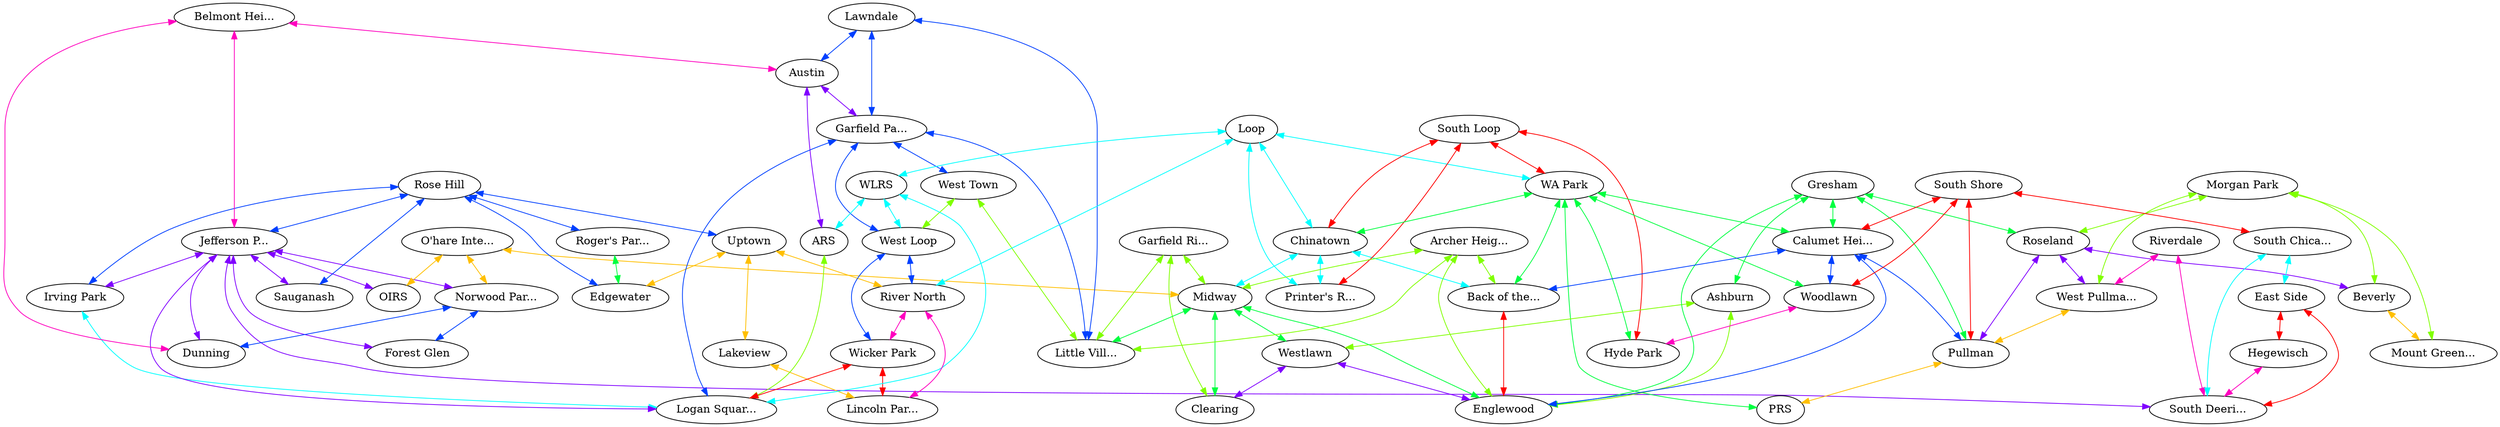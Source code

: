 graph x {
"Dunning" [pos="2.09722222222222,-2.15277777777778",label="Dunning"]
"Forest Glen" [pos="2.875,-0.708333333333333",label="Forest Glen"]
"Irving Park" [pos="4.56944444444444,-2.23611111111111",label="Irving Park"]
"Jefferson Park" [pos="3.75,-2.06944444444444",label="Jefferson P..."]
"Norwood Park" [pos="2.84722222222222,-1.16666666666667",label="Norwood Par..."]
"O'hare International" [pos="0.527777777777778,-1.08333333333333",label="O'hare Inte..."]
"Sauganash" [pos="4.36111111111111,-1.15277777777778",label="Sauganash"]
"OIRS" [pos="0.958333333333333,-1.70833333333333",label="OIRS"]
"Edgewater" [pos="5.5,-1.15277777777778",label="Edgewater"]
"Lakeview" [pos="5.51388888888889,-2.18055555555556",label="Lakeview"]
"Roger's Park" [pos="5.27777777777778,-0.541666666666667",label="Roger's Par..."]
"Rose Hill" [pos="4.875,-1.27777777777778",label="Rose Hill"]
"Uptown" [pos="5.44444444444444,-1.65277777777778",label="Uptown"]
"Austin" [pos="3.51388888888889,-3.08333333333333",label="Austin"]
"Belmont Heights" [pos="2.77777777777778,-2.58333333333333",label="Belmont Hei..."]
"Garfield Park" [pos="4.05555555555556,-3.47222222222222",label="Garfield Pa..."]
"Lawndale" [pos="4.09722222222222,-4.08333333333333",label="Lawndale"]
"ARS" [pos="3.47222222222222,-3.72222222222222",label="ARS"]
"Logan Square" [pos="4.48611111111111,-2.91666666666667",label="Logan Squar..."]
"West Loop" [pos="5.11111111111111,-3.52777777777778",label="West Loop"]
"West Town" [pos="5.125,-4.22222222222222",label="West Town"]
"Wicker Park" [pos="5.19444444444444,-2.75",label="Wicker Park"]
"WLRS" [pos="5.61111111111111,-3.5",label="WLRS"]
"Chinatown" [pos="5.86111111111111,-4.26388888888889",label="Chinatown"]
"Hyde Park" [pos="7,-5.02777777777778",label="Hyde Park"]
"Lincoln Park" [pos="6.02777777777778,-2.58333333333333",label="Lincoln Par..."]
"Loop" [pos="6.36111111111111,-3.55555555555556",label="Loop"]
"Printer's Row" [pos="6.56944444444444,-4.05555555555556",label="Printer's R..."]
"River North" [pos="6.09722222222222,-3.02777777777778",label="River North"]
"South Loop" [pos="6.61111111111111,-4.45833333333333",label="South Loop"]
"WA Park" [pos="6.5,-5.01388888888889",label="WA Park"]
"Ashburn" [pos="4.80555555555556,-6.05555555555556",label="Ashburn"]
"Clearing" [pos="3.75,-5.51388888888889",label="Clearing"]
"Englewood" [pos="5.33333333333333,-5.625",label="Englewood"]
"Garfield Ridge" [pos="3.80555555555556,-4.90277777777778",label="Garfield Ri..."]
"Gresham" [pos="5.52777777777778,-6.15277777777778",label="Gresham"]
"Little Village" [pos="4.61111111111111,-4.22222222222222",label="Little Vill..."]
"Midway" [pos="4.58333333333333,-5.36111111111111",label="Midway"]
"Westlawn" [pos="4.27777777777778,-5.97222222222222",label="Westlawn"]
"Beverly" [pos="5.36111111111111,-6.76388888888889",label="Beverly"]
"Morgan Park" [pos="5.31944444444444,-7.44444444444444",label="Morgan Park"]
"Mount Greenwood" [pos="4.61111111111111,-7.18055555555556",label="Mount Green..."]
"Roseland" [pos="5.79166666666667,-6.90277777777778",label="Roseland"]
"Archer Heights" [pos="5.02777777777778,-5",label="Archer Heig..."]
"Back of the Yards" [pos="5.61111111111111,-5.08333333333333",label="Back of the..."]
"Calumet Heights" [pos="6.06944444444444,-5.58333333333333",label="Calumet Hei..."]
"Pullman" [pos="6.30555555555556,-6.68055555555556",label="Pullman"]
"Riverdale" [pos="6.58333333333333,-7.98611111111111",label="Riverdale"]
"South Shore" [pos="7.23611111111111,-6.18055555555556",label="South Shore"]
"West Pullman" [pos="6.09722222222222,-7.81944444444444",label="West Pullma..."]
"Woodlawn" [pos="7.04166666666667,-5.48611111111111",label="Woodlawn"]
"PRS" [pos="6.72222222222222,-6.30555555555556",label="PRS"]
"East Side" [pos="8.18055555555556,-7.33333333333333",label="East Side"]
"Hegewisch" [pos="8.18055555555556,-8.04166666666667",label="Hegewisch"]
"South Chicago" [pos="7.77777777777778,-6.18055555555556",label="South Chica..."]
"South Deering" [pos="7.61111111111111,-7.36111111111111",label="South Deeri..."]
"O'hare International" -- "OIRS" [dir="both",color="0.125,1,1"]
"O'hare International" -- "Norwood Park" [dir="both",color="0.125,1,1"]
"O'hare International" -- "Midway" [dir="both",color="0.125,1,1"]
"Morgan Park" -- "Beverly" [dir="both",color="0.25,1,1"]
"Morgan Park" -- "Mount Greenwood" [dir="both",color="0.25,1,1"]
"Morgan Park" -- "West Pullman" [dir="both",color="0.25,1,1"]
"Morgan Park" -- "Roseland" [dir="both",color="0.25,1,1"]
"Gresham" -- "Pullman" [dir="both",color="0.375,1,1"]
"Gresham" -- "Calumet Heights" [dir="both",color="0.375,1,1"]
"Gresham" -- "Ashburn" [dir="both",color="0.375,1,1"]
"Gresham" -- "Englewood" [dir="both",color="0.375,1,1"]
"Gresham" -- "Roseland" [dir="both",color="0.375,1,1"]
"Loop" -- "WA Park" [dir="both",color="0.5,1,1"]
"Loop" -- "Chinatown" [dir="both",color="0.5,1,1"]
"Loop" -- "WLRS" [dir="both",color="0.5,1,1"]
"Loop" -- "River North" [dir="both",color="0.5,1,1"]
"Loop" -- "Printer's Row" [dir="both",color="0.5,1,1"]
"Rose Hill" -- "Edgewater" [dir="both",color="0.625,1,1"]
"Rose Hill" -- "Roger's Park" [dir="both",color="0.625,1,1"]
"Rose Hill" -- "Irving Park" [dir="both",color="0.625,1,1"]
"Rose Hill" -- "Jefferson Park" [dir="both",color="0.625,1,1"]
"Rose Hill" -- "Uptown" [dir="both",color="0.625,1,1"]
"Rose Hill" -- "Sauganash" [dir="both",color="0.625,1,1"]
"Roseland" -- "Pullman" [dir="both",color="0.75,1,1"]
"Roseland" -- "Beverly" [dir="both",color="0.75,1,1"]
"Roseland" -- "West Pullman" [dir="both",color="0.75,1,1"]
"Belmont Heights" -- "Austin" [dir="both",color="0.875,1,1"]
"Belmont Heights" -- "Jefferson Park" [dir="both",color="0.875,1,1"]
"Belmont Heights" -- "Dunning" [dir="both",color="0.875,1,1"]
"South Shore" -- "Pullman" [dir="both",color="1,1,1"]
"South Shore" -- "Calumet Heights" [dir="both",color="1,1,1"]
"South Shore" -- "South Chicago" [dir="both",color="1,1,1"]
"South Shore" -- "Woodlawn" [dir="both",color="1,1,1"]
"Beverly" -- "Mount Greenwood" [dir="both",color="0.125,1,1"]
"Ashburn" -- "Englewood" [dir="both",color="0.25,1,1"]
"Ashburn" -- "Westlawn" [dir="both",color="0.25,1,1"]
"Roger's Park" -- "Edgewater" [dir="both",color="0.375,1,1"]
"South Chicago" -- "South Deering" [dir="both",color="0.5,1,1"]
"South Chicago" -- "East Side" [dir="both",color="0.5,1,1"]
"Lawndale" -- "Little Village" [dir="both",color="0.625,1,1"]
"Lawndale" -- "Austin" [dir="both",color="0.625,1,1"]
"Lawndale" -- "Garfield Park" [dir="both",color="0.625,1,1"]
"Jefferson Park" -- "South Deering" [dir="both",color="0.75,1,1"]
"Jefferson Park" -- "Logan Square" [dir="both",color="0.75,1,1"]
"Jefferson Park" -- "OIRS" [dir="both",color="0.75,1,1"]
"Jefferson Park" -- "Irving Park" [dir="both",color="0.75,1,1"]
"Jefferson Park" -- "Norwood Park" [dir="both",color="0.75,1,1"]
"Jefferson Park" -- "Dunning" [dir="both",color="0.75,1,1"]
"Jefferson Park" -- "Forest Glen" [dir="both",color="0.75,1,1"]
"Jefferson Park" -- "Sauganash" [dir="both",color="0.75,1,1"]
"South Loop" -- "WA Park" [dir="both",color="1,1,1"]
"South Loop" -- "Chinatown" [dir="both",color="1,1,1"]
"South Loop" -- "Printer's Row" [dir="both",color="1,1,1"]
"South Loop" -- "Hyde Park" [dir="both",color="1,1,1"]
"Uptown" -- "Edgewater" [dir="both",color="0.125,1,1"]
"Uptown" -- "River North" [dir="both",color="0.125,1,1"]
"Uptown" -- "Lakeview" [dir="both",color="0.125,1,1"]
"Garfield Ridge" -- "Little Village" [dir="both",color="0.25,1,1"]
"Garfield Ridge" -- "Clearing" [dir="both",color="0.25,1,1"]
"Garfield Ridge" -- "Midway" [dir="both",color="0.25,1,1"]
"WA Park" -- "PRS" [dir="both",color="0.375,1,1"]
"WA Park" -- "Chinatown" [dir="both",color="0.375,1,1"]
"WA Park" -- "Back of the Yards" [dir="both",color="0.375,1,1"]
"WA Park" -- "Calumet Heights" [dir="both",color="0.375,1,1"]
"WA Park" -- "Hyde Park" [dir="both",color="0.375,1,1"]
"WA Park" -- "Woodlawn" [dir="both",color="0.375,1,1"]
"Chinatown" -- "Back of the Yards" [dir="both",color="0.5,1,1"]
"Chinatown" -- "Printer's Row" [dir="both",color="0.5,1,1"]
"Chinatown" -- "Midway" [dir="both",color="0.5,1,1"]
"Calumet Heights" -- "Back of the Yards" [dir="both",color="0.625,1,1"]
"Calumet Heights" -- "Pullman" [dir="both",color="0.625,1,1"]
"Calumet Heights" -- "Englewood" [dir="both",color="0.625,1,1"]
"Calumet Heights" -- "Woodlawn" [dir="both",color="0.625,1,1"]
"Austin" -- "Garfield Park" [dir="both",color="0.75,1,1"]
"Austin" -- "ARS" [dir="both",color="0.75,1,1"]
"Riverdale" -- "South Deering" [dir="both",color="0.875,1,1"]
"Riverdale" -- "West Pullman" [dir="both",color="0.875,1,1"]
"East Side" -- "South Deering" [dir="both",color="1,1,1"]
"East Side" -- "Hegewisch" [dir="both",color="1,1,1"]
"West Pullman" -- "Pullman" [dir="both",color="0.125,1,1"]
"Archer Heights" -- "Back of the Yards" [dir="both",color="0.25,1,1"]
"Archer Heights" -- "Little Village" [dir="both",color="0.25,1,1"]
"Archer Heights" -- "Englewood" [dir="both",color="0.25,1,1"]
"Archer Heights" -- "Midway" [dir="both",color="0.25,1,1"]
"Midway" -- "Englewood" [dir="both",color="0.375,1,1"]
"Midway" -- "Westlawn" [dir="both",color="0.375,1,1"]
"Midway" -- "Little Village" [dir="both",color="0.375,1,1"]
"Midway" -- "Clearing" [dir="both",color="0.375,1,1"]
"WLRS" -- "West Loop" [dir="both",color="0.5,1,1"]
"WLRS" -- "Logan Square" [dir="both",color="0.5,1,1"]
"WLRS" -- "ARS" [dir="both",color="0.5,1,1"]
"Garfield Park" -- "West Loop" [dir="both",color="0.625,1,1"]
"Garfield Park" -- "West Town" [dir="both",color="0.625,1,1"]
"Garfield Park" -- "Logan Square" [dir="both",color="0.625,1,1"]
"Garfield Park" -- "Little Village" [dir="both",color="0.625,1,1"]
"Westlawn" -- "Englewood" [dir="both",color="0.75,1,1"]
"Westlawn" -- "Clearing" [dir="both",color="0.75,1,1"]
"Woodlawn" -- "Hyde Park" [dir="both",color="0.875,1,1"]
"Back of the Yards" -- "Englewood" [dir="both",color="1,1,1"]
"Pullman" -- "PRS" [dir="both",color="0.125,1,1"]
"West Town" -- "West Loop" [dir="both",color="0.25,1,1"]
"West Town" -- "Little Village" [dir="both",color="0.25,1,1"]
"Irving Park" -- "Logan Square" [dir="both",color="0.5,1,1"]
"Norwood Park" -- "Forest Glen" [dir="both",color="0.625,1,1"]
"Norwood Park" -- "Dunning" [dir="both",color="0.625,1,1"]
"Hegewisch" -- "South Deering" [dir="both",color="0.875,1,1"]
"ARS" -- "Logan Square" [dir="both",color="0.25,1,1"]
"West Loop" -- "River North" [dir="both",color="0.625,1,1"]
"West Loop" -- "Wicker Park" [dir="both",color="0.625,1,1"]
"River North" -- "Wicker Park" [dir="both",color="0.875,1,1"]
"River North" -- "Lincoln Park" [dir="both",color="0.875,1,1"]
"Wicker Park" -- "Logan Square" [dir="both",color="1,1,1"]
"Wicker Park" -- "Lincoln Park" [dir="both",color="1,1,1"]
"Lakeview" -- "Lincoln Park" [dir="both",color="0.125,1,1"]
}
